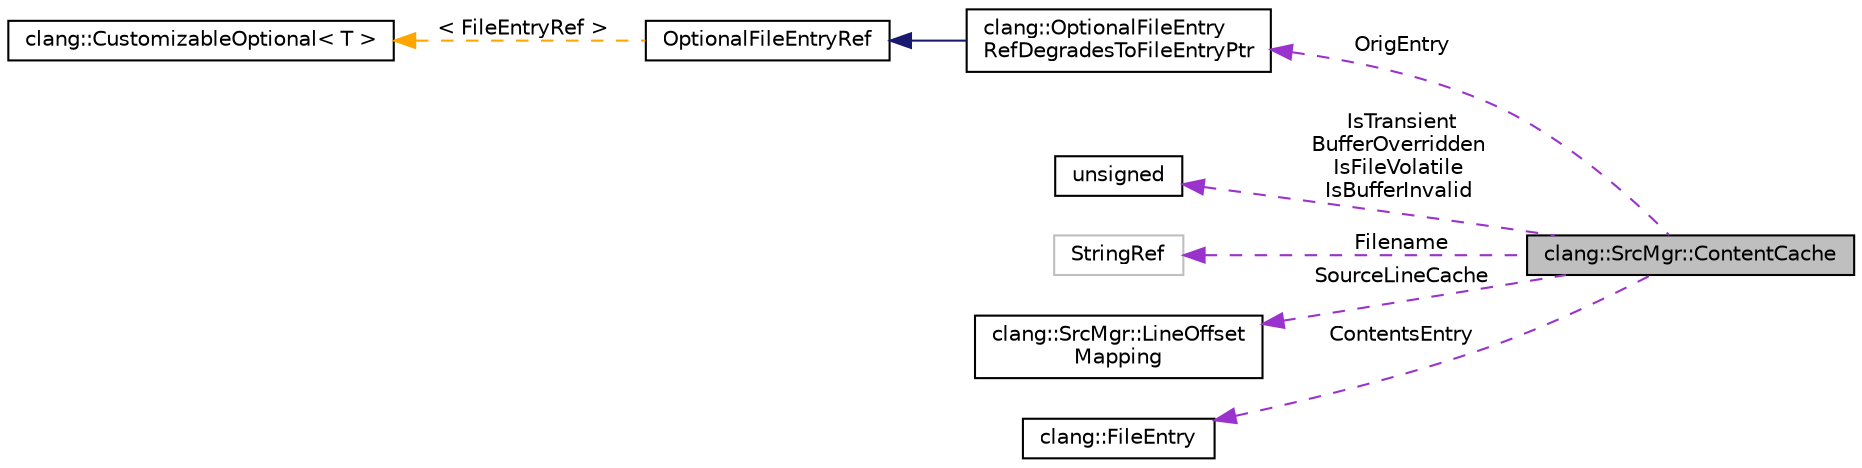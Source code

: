 digraph "clang::SrcMgr::ContentCache"
{
 // LATEX_PDF_SIZE
  bgcolor="transparent";
  edge [fontname="Helvetica",fontsize="10",labelfontname="Helvetica",labelfontsize="10"];
  node [fontname="Helvetica",fontsize="10",shape=record];
  rankdir="LR";
  Node1 [label="clang::SrcMgr::ContentCache",height=0.2,width=0.4,color="black", fillcolor="grey75", style="filled", fontcolor="black",tooltip="One instance of this struct is kept for every file loaded or used."];
  Node2 -> Node1 [dir="back",color="darkorchid3",fontsize="10",style="dashed",label=" OrigEntry" ,fontname="Helvetica"];
  Node2 [label="clang::OptionalFileEntry\lRefDegradesToFileEntryPtr",height=0.2,width=0.4,color="black",URL="$classclang_1_1OptionalFileEntryRefDegradesToFileEntryPtr.html",tooltip="Wrapper around OptionalFileEntryRef that degrades to 'const FileEntry*', facilitating incremental pat..."];
  Node3 -> Node2 [dir="back",color="midnightblue",fontsize="10",style="solid",fontname="Helvetica"];
  Node3 [label="OptionalFileEntryRef",height=0.2,width=0.4,color="black",URL="$classclang_1_1CustomizableOptional.html",tooltip=" "];
  Node4 -> Node3 [dir="back",color="orange",fontsize="10",style="dashed",label=" \< FileEntryRef \>" ,fontname="Helvetica"];
  Node4 [label="clang::CustomizableOptional\< T \>",height=0.2,width=0.4,color="black",URL="$classclang_1_1CustomizableOptional.html",tooltip=" "];
  Node5 -> Node1 [dir="back",color="darkorchid3",fontsize="10",style="dashed",label=" IsTransient\nBufferOverridden\nIsFileVolatile\nIsBufferInvalid" ,fontname="Helvetica"];
  Node5 [label="unsigned",height=0.2,width=0.4,color="black",URL="$classunsigned.html",tooltip=" "];
  Node6 -> Node1 [dir="back",color="darkorchid3",fontsize="10",style="dashed",label=" Filename" ,fontname="Helvetica"];
  Node6 [label="StringRef",height=0.2,width=0.4,color="grey75",tooltip=" "];
  Node7 -> Node1 [dir="back",color="darkorchid3",fontsize="10",style="dashed",label=" SourceLineCache" ,fontname="Helvetica"];
  Node7 [label="clang::SrcMgr::LineOffset\lMapping",height=0.2,width=0.4,color="black",URL="$classclang_1_1SrcMgr_1_1LineOffsetMapping.html",tooltip="Mapping of line offsets into a source file."];
  Node8 -> Node1 [dir="back",color="darkorchid3",fontsize="10",style="dashed",label=" ContentsEntry" ,fontname="Helvetica"];
  Node8 [label="clang::FileEntry",height=0.2,width=0.4,color="black",URL="$classclang_1_1FileEntry.html",tooltip="Cached information about one file (either on disk or in the virtual file system)."];
}
